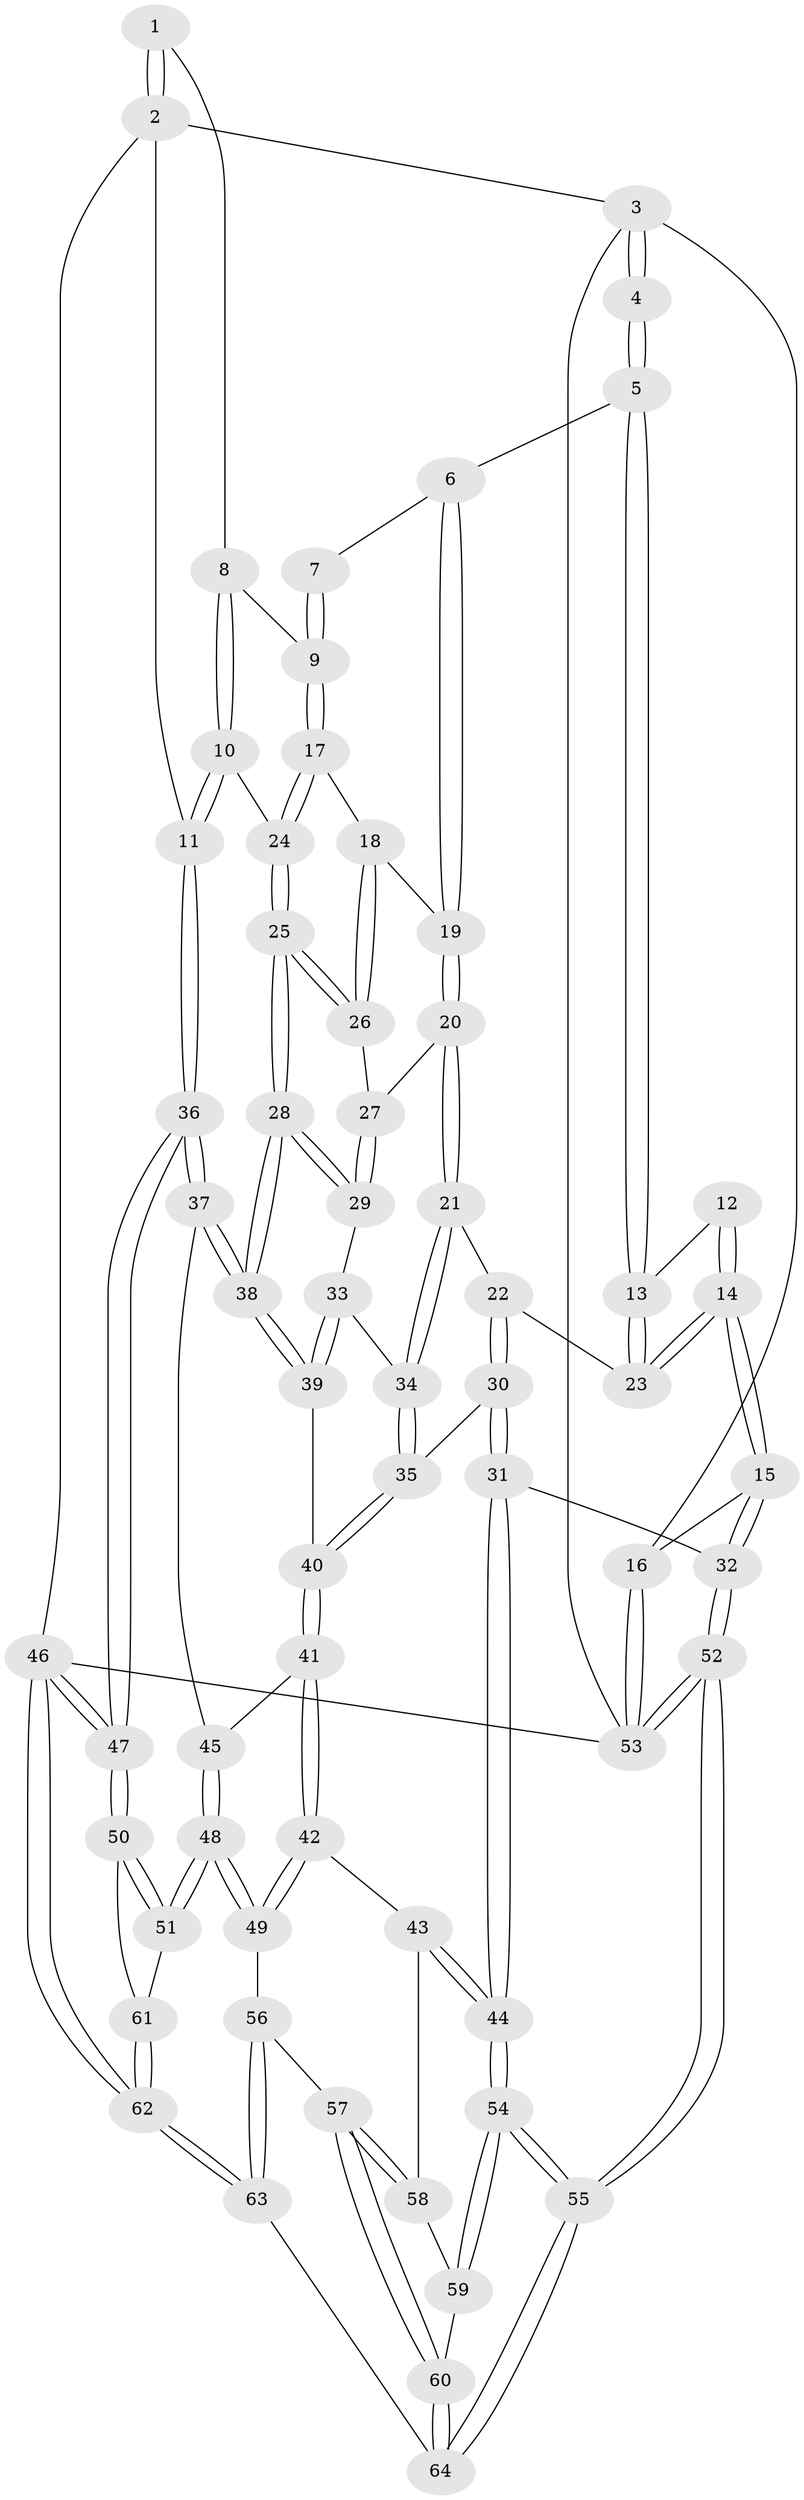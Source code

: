 // coarse degree distribution, {3: 0.4375, 4: 0.5, 5: 0.0625}
// Generated by graph-tools (version 1.1) at 2025/38/03/04/25 23:38:25]
// undirected, 64 vertices, 157 edges
graph export_dot {
  node [color=gray90,style=filled];
  1 [pos="+0.8443530795810814+0"];
  2 [pos="+1+0"];
  3 [pos="+0+0"];
  4 [pos="+0+0"];
  5 [pos="+0.464865609084722+0"];
  6 [pos="+0.48482469459728145+0"];
  7 [pos="+0.6289243129057311+0"];
  8 [pos="+0.8511347226664543+0.05573787672790739"];
  9 [pos="+0.7962098544682614+0.10560957794889778"];
  10 [pos="+1+0.1462702531123372"];
  11 [pos="+1+0.09142189892813626"];
  12 [pos="+0.12875267754009628+0.060945414564083714"];
  13 [pos="+0.3605134793160361+0.10070502169136195"];
  14 [pos="+0.14109128730975556+0.3301907201385457"];
  15 [pos="+0.04590458231814304+0.4627951450748719"];
  16 [pos="+0+0.4593844412471108"];
  17 [pos="+0.7892000934504885+0.1297150169348861"];
  18 [pos="+0.7218585720031222+0.1559617407094615"];
  19 [pos="+0.6280141876151893+0.13284148791007278"];
  20 [pos="+0.5799210672364047+0.25727734327956775"];
  21 [pos="+0.5593282150053873+0.2776033375644633"];
  22 [pos="+0.4550455987489645+0.2559745331586672"];
  23 [pos="+0.3470161818314407+0.160307458337137"];
  24 [pos="+0.9276212653850465+0.24198297218084386"];
  25 [pos="+0.8877649565857849+0.2966357765794612"];
  26 [pos="+0.7323605032476779+0.20731492608977084"];
  27 [pos="+0.7204325857007211+0.2919569386436613"];
  28 [pos="+0.8285315703218996+0.4090242097067746"];
  29 [pos="+0.7894072840964766+0.38774670117484766"];
  30 [pos="+0.3963239933939693+0.43490967102641437"];
  31 [pos="+0.17943933844979545+0.5383610556542126"];
  32 [pos="+0.11955732994292428+0.5142176735060614"];
  33 [pos="+0.658359728700892+0.38446126980989803"];
  34 [pos="+0.5720037284301637+0.34972660297428154"];
  35 [pos="+0.5253889213683757+0.4393727409898425"];
  36 [pos="+1+0.6440101466101822"];
  37 [pos="+0.8685867176523422+0.5443791166320464"];
  38 [pos="+0.8533066170404383+0.5162314748323723"];
  39 [pos="+0.6236214555504495+0.4967184601407956"];
  40 [pos="+0.5662603313547926+0.5116098508650453"];
  41 [pos="+0.5531199564029277+0.5783512243211185"];
  42 [pos="+0.4908921581383845+0.674644945032332"];
  43 [pos="+0.3743183980862892+0.6907245811137465"];
  44 [pos="+0.3366211862674538+0.6872847151804926"];
  45 [pos="+0.8069932011110986+0.6136715469416243"];
  46 [pos="+1+1"];
  47 [pos="+1+0.8868477067753486"];
  48 [pos="+0.7234150688438075+0.7683414333428493"];
  49 [pos="+0.6324554560029517+0.7648263921255303"];
  50 [pos="+1+0.8841232744314739"];
  51 [pos="+0.7534921304376377+0.8222778115745865"];
  52 [pos="+0.07595516544590636+1"];
  53 [pos="+0+1"];
  54 [pos="+0.2908097546945431+0.9377071917437405"];
  55 [pos="+0.2162786521580312+1"];
  56 [pos="+0.601167592175095+0.8176809416974804"];
  57 [pos="+0.5290431548132838+0.8680307047937039"];
  58 [pos="+0.45369415962324433+0.8192151248542578"];
  59 [pos="+0.4641282442650507+0.8788404492689323"];
  60 [pos="+0.5011270434335423+0.9415354686636797"];
  61 [pos="+0.7443660436764228+0.9721720836445816"];
  62 [pos="+0.6747226480236026+1"];
  63 [pos="+0.5745810807184447+1"];
  64 [pos="+0.5018765083978272+1"];
  1 -- 2;
  1 -- 2;
  1 -- 8;
  2 -- 3;
  2 -- 11;
  2 -- 46;
  3 -- 4;
  3 -- 4;
  3 -- 16;
  3 -- 53;
  4 -- 5;
  4 -- 5;
  5 -- 6;
  5 -- 13;
  5 -- 13;
  6 -- 7;
  6 -- 19;
  6 -- 19;
  7 -- 9;
  7 -- 9;
  8 -- 9;
  8 -- 10;
  8 -- 10;
  9 -- 17;
  9 -- 17;
  10 -- 11;
  10 -- 11;
  10 -- 24;
  11 -- 36;
  11 -- 36;
  12 -- 13;
  12 -- 14;
  12 -- 14;
  13 -- 23;
  13 -- 23;
  14 -- 15;
  14 -- 15;
  14 -- 23;
  14 -- 23;
  15 -- 16;
  15 -- 32;
  15 -- 32;
  16 -- 53;
  16 -- 53;
  17 -- 18;
  17 -- 24;
  17 -- 24;
  18 -- 19;
  18 -- 26;
  18 -- 26;
  19 -- 20;
  19 -- 20;
  20 -- 21;
  20 -- 21;
  20 -- 27;
  21 -- 22;
  21 -- 34;
  21 -- 34;
  22 -- 23;
  22 -- 30;
  22 -- 30;
  24 -- 25;
  24 -- 25;
  25 -- 26;
  25 -- 26;
  25 -- 28;
  25 -- 28;
  26 -- 27;
  27 -- 29;
  27 -- 29;
  28 -- 29;
  28 -- 29;
  28 -- 38;
  28 -- 38;
  29 -- 33;
  30 -- 31;
  30 -- 31;
  30 -- 35;
  31 -- 32;
  31 -- 44;
  31 -- 44;
  32 -- 52;
  32 -- 52;
  33 -- 34;
  33 -- 39;
  33 -- 39;
  34 -- 35;
  34 -- 35;
  35 -- 40;
  35 -- 40;
  36 -- 37;
  36 -- 37;
  36 -- 47;
  36 -- 47;
  37 -- 38;
  37 -- 38;
  37 -- 45;
  38 -- 39;
  38 -- 39;
  39 -- 40;
  40 -- 41;
  40 -- 41;
  41 -- 42;
  41 -- 42;
  41 -- 45;
  42 -- 43;
  42 -- 49;
  42 -- 49;
  43 -- 44;
  43 -- 44;
  43 -- 58;
  44 -- 54;
  44 -- 54;
  45 -- 48;
  45 -- 48;
  46 -- 47;
  46 -- 47;
  46 -- 62;
  46 -- 62;
  46 -- 53;
  47 -- 50;
  47 -- 50;
  48 -- 49;
  48 -- 49;
  48 -- 51;
  48 -- 51;
  49 -- 56;
  50 -- 51;
  50 -- 51;
  50 -- 61;
  51 -- 61;
  52 -- 53;
  52 -- 53;
  52 -- 55;
  52 -- 55;
  54 -- 55;
  54 -- 55;
  54 -- 59;
  54 -- 59;
  55 -- 64;
  55 -- 64;
  56 -- 57;
  56 -- 63;
  56 -- 63;
  57 -- 58;
  57 -- 58;
  57 -- 60;
  57 -- 60;
  58 -- 59;
  59 -- 60;
  60 -- 64;
  60 -- 64;
  61 -- 62;
  61 -- 62;
  62 -- 63;
  62 -- 63;
  63 -- 64;
}
